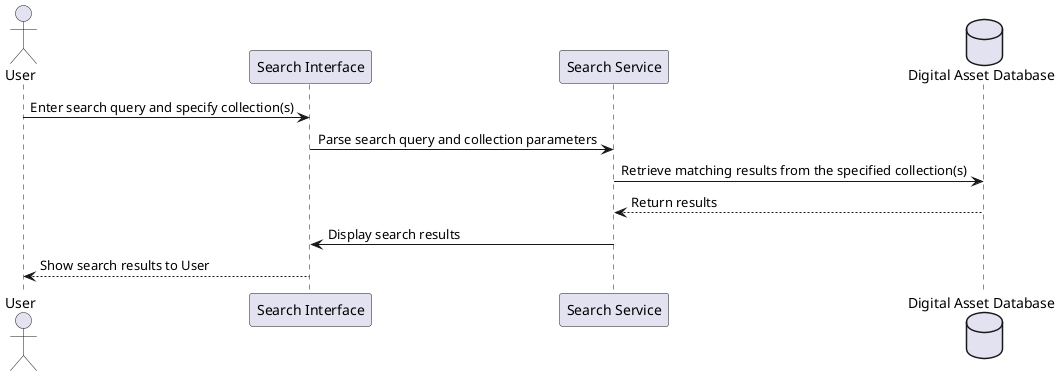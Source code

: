 @startuml
actor User
participant "Search Interface" as UI
participant "Search Service" as SS
database "Digital Asset Database" as DB

User -> UI : Enter search query and specify collection(s)
UI -> SS : Parse search query and collection parameters
SS -> DB : Retrieve matching results from the specified collection(s)
DB --> SS : Return results
SS -> UI : Display search results
UI --> User : Show search results to User

@enduml
